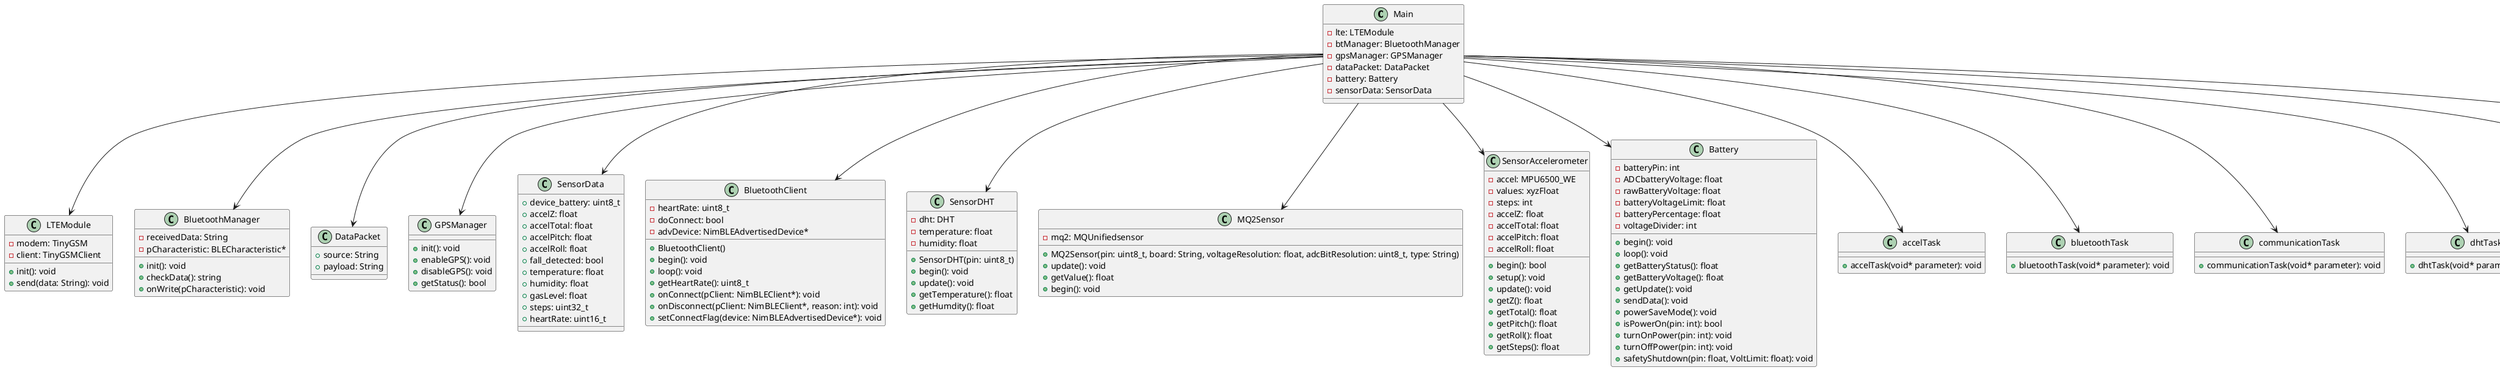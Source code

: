 @startuml sentinel

' Main application class
class Main {
    -lte: LTEModule
    -btManager: BluetoothManager
    -gpsManager: GPSManager
    -dataPacket: DataPacket
    -battery: Battery
    -sensorData: SensorData
}

' LTE Module
class LTEModule {
    -modem: TinyGSM
    -client: TinyGSMClient
    +init(): void
    +send(data: String): void
}

' BluetoothManager
class BluetoothManager {
    -receivedData: String
    -pCharacteristic: BLECharacteristic*
    +init(): void
    +checkData(): string
    +onWrite(pCharacteristic): void
}

' DataPacket struct
class DataPacket {
    +source: String
    +payload: String
}

class GPSManager {
    +init(): void
    +enableGPS(): void
    +disableGPS(): void
    +getStatus(): bool
}

' SensorData struct
class SensorData {
    +device_battery: uint8_t
    +accelZ: float
    +accelTotal: float
    +accelPitch: float
    +accelRoll: float
    +fall_detected: bool
    +temperature: float
    +humidity: float
    +gasLevel: float
    +steps: uint32_t
    +heartRate: uint16_t
}

' BluetoothClient class
class BluetoothClient {
    -heartRate: uint8_t
    -doConnect: bool
    -advDevice: NimBLEAdvertisedDevice*
    +BluetoothClient()
    +begin(): void
    +loop(): void
    +getHeartRate(): uint8_t
    +onConnect(pClient: NimBLEClient*): void
    +onDisconnect(pClient: NimBLEClient*, reason: int): void
    +setConnectFlag(device: NimBLEAdvertisedDevice*): void
}

' DHT22 sensor class
class SensorDHT {
    -dht: DHT
    -temperature: float
    -humidity: float
    +SensorDHT(pin: uint8_t)
    +begin(): void
    +update(): void
    +getTemperature(): float
    +getHumdity(): float
}

' MQ2 gas sensor class
class MQ2Sensor {
    -mq2: MQUnifiedsensor
    +MQ2Sensor(pin: uint8_t, board: String, voltageResolution: float, adcBitResolution: uint8_t, type: String)
    +update(): void
    +getValue(): float
    +begin(): void
}

' Accelerometer sensor class
class SensorAccelerometer {
    -accel: MPU6500_WE
    -values: xyzFloat
    -steps: int
    -accelZ: float
    -accelTotal: float
    -accelPitch: float
    -accelRoll: float
    +begin(): bool
    +setup(): void
    +update(): void
    +getZ(): float
    +getTotal(): float
    +getPitch(): float
    +getRoll(): float
    +getSteps(): float
}

' Battery class
class Battery {
    -batteryPin: int
    -ADCbatteryVoltage: float
    -rawBatteryVoltage: float
    -batteryVoltageLimit: float
    -batteryPercentage: float
    -voltageDivider: int
    +begin(): void
    +loop(): void
    +getBatteryStatus(): float
    +getBatteryVoltage(): float
    +getUpdate(): void
    +sendData(): void
    +powerSaveMode(): void
    +isPowerOn(pin: int): bool
    +turnOnPower(pin: int): void
    +turnOffPower(pin: int): void
    +safetyShutdown(pin: float, VoltLimit: float): void
}

' FreeRTOS Task Functions
class accelTask {
    +accelTask(void* parameter): void
}
class bluetoothTask {
    +bluetoothTask(void* parameter): void
}
class communicationTask {
    +communicationTask(void* parameter): void
}
class dhtTask {
    +dhtTask(void* parameter): void
}
class gasTask {
    +gasTask(void* parameter): void
}
class processingTask {
    +processingTask(void* parameter): void
}

' Relationships
Main --> LTEModule
Main --> BluetoothManager
Main --> GPSManager
Main --> DataPacket
Main --> Battery
Main --> SensorData
Main --> BluetoothClient
Main --> SensorDHT
Main --> MQ2Sensor
Main --> SensorAccelerometer
Main --> accelTask
Main --> bluetoothTask
Main --> communicationTask
Main --> dhtTask
Main --> gasTask
Main --> processingTask

@enduml